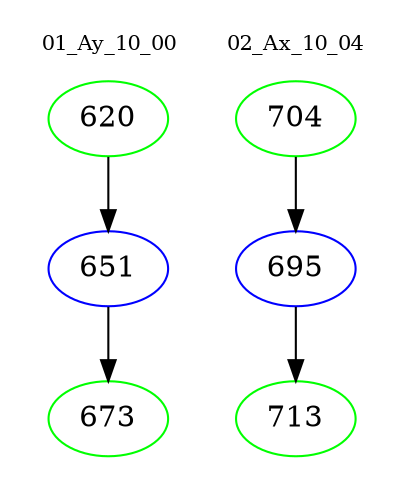 digraph{
subgraph cluster_0 {
color = white
label = "01_Ay_10_00";
fontsize=10;
T0_620 [label="620", color="green"]
T0_620 -> T0_651 [color="black"]
T0_651 [label="651", color="blue"]
T0_651 -> T0_673 [color="black"]
T0_673 [label="673", color="green"]
}
subgraph cluster_1 {
color = white
label = "02_Ax_10_04";
fontsize=10;
T1_704 [label="704", color="green"]
T1_704 -> T1_695 [color="black"]
T1_695 [label="695", color="blue"]
T1_695 -> T1_713 [color="black"]
T1_713 [label="713", color="green"]
}
}
